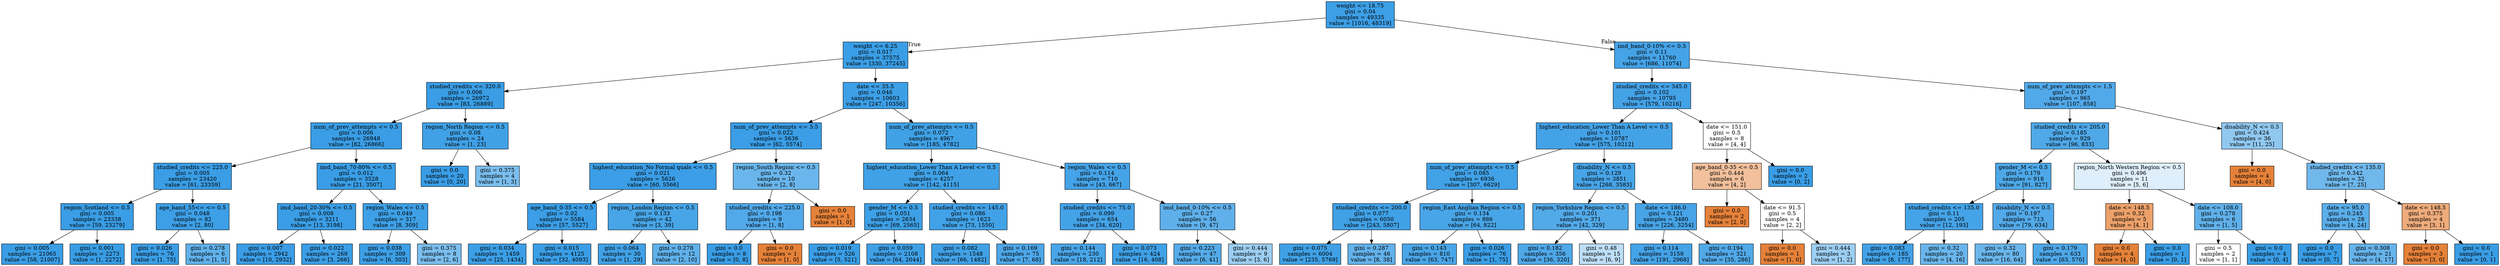digraph Tree {
node [shape=box, style="filled", color="black"] ;
0 [label="weight <= 18.75\ngini = 0.04\nsamples = 49335\nvalue = [1016, 48319]", fillcolor="#399de5fa"] ;
1 [label="weight <= 6.25\ngini = 0.017\nsamples = 37575\nvalue = [330, 37245]", fillcolor="#399de5fd"] ;
0 -> 1 [labeldistance=2.5, labelangle=45, headlabel="True"] ;
2 [label="studied_credits <= 320.0\ngini = 0.006\nsamples = 26972\nvalue = [83, 26889]", fillcolor="#399de5fe"] ;
1 -> 2 ;
3 [label="num_of_prev_attempts <= 0.5\ngini = 0.006\nsamples = 26948\nvalue = [82, 26866]", fillcolor="#399de5fe"] ;
2 -> 3 ;
4 [label="studied_credits <= 225.0\ngini = 0.005\nsamples = 23420\nvalue = [61, 23359]", fillcolor="#399de5fe"] ;
3 -> 4 ;
5 [label="region_Scotland <= 0.5\ngini = 0.005\nsamples = 23338\nvalue = [59, 23279]", fillcolor="#399de5fe"] ;
4 -> 5 ;
6 [label="gini = 0.005\nsamples = 21065\nvalue = [58, 21007]", fillcolor="#399de5fe"] ;
5 -> 6 ;
7 [label="gini = 0.001\nsamples = 2273\nvalue = [1, 2272]", fillcolor="#399de5ff"] ;
5 -> 7 ;
8 [label="age_band_55<= <= 0.5\ngini = 0.048\nsamples = 82\nvalue = [2, 80]", fillcolor="#399de5f9"] ;
4 -> 8 ;
9 [label="gini = 0.026\nsamples = 76\nvalue = [1, 75]", fillcolor="#399de5fc"] ;
8 -> 9 ;
10 [label="gini = 0.278\nsamples = 6\nvalue = [1, 5]", fillcolor="#399de5cc"] ;
8 -> 10 ;
11 [label="imd_band_70-80% <= 0.5\ngini = 0.012\nsamples = 3528\nvalue = [21, 3507]", fillcolor="#399de5fd"] ;
3 -> 11 ;
12 [label="imd_band_20-30% <= 0.5\ngini = 0.008\nsamples = 3211\nvalue = [13, 3198]", fillcolor="#399de5fe"] ;
11 -> 12 ;
13 [label="gini = 0.007\nsamples = 2942\nvalue = [10, 2932]", fillcolor="#399de5fe"] ;
12 -> 13 ;
14 [label="gini = 0.022\nsamples = 269\nvalue = [3, 266]", fillcolor="#399de5fc"] ;
12 -> 14 ;
15 [label="region_Wales <= 0.5\ngini = 0.049\nsamples = 317\nvalue = [8, 309]", fillcolor="#399de5f8"] ;
11 -> 15 ;
16 [label="gini = 0.038\nsamples = 309\nvalue = [6, 303]", fillcolor="#399de5fa"] ;
15 -> 16 ;
17 [label="gini = 0.375\nsamples = 8\nvalue = [2, 6]", fillcolor="#399de5aa"] ;
15 -> 17 ;
18 [label="region_North Region <= 0.5\ngini = 0.08\nsamples = 24\nvalue = [1, 23]", fillcolor="#399de5f4"] ;
2 -> 18 ;
19 [label="gini = 0.0\nsamples = 20\nvalue = [0, 20]", fillcolor="#399de5ff"] ;
18 -> 19 ;
20 [label="gini = 0.375\nsamples = 4\nvalue = [1, 3]", fillcolor="#399de5aa"] ;
18 -> 20 ;
21 [label="date <= 35.5\ngini = 0.046\nsamples = 10603\nvalue = [247, 10356]", fillcolor="#399de5f9"] ;
1 -> 21 ;
22 [label="num_of_prev_attempts <= 3.5\ngini = 0.022\nsamples = 5636\nvalue = [62, 5574]", fillcolor="#399de5fc"] ;
21 -> 22 ;
23 [label="highest_education_No Formal quals <= 0.5\ngini = 0.021\nsamples = 5626\nvalue = [60, 5566]", fillcolor="#399de5fc"] ;
22 -> 23 ;
24 [label="age_band_0-35 <= 0.5\ngini = 0.02\nsamples = 5584\nvalue = [57, 5527]", fillcolor="#399de5fc"] ;
23 -> 24 ;
25 [label="gini = 0.034\nsamples = 1459\nvalue = [25, 1434]", fillcolor="#399de5fb"] ;
24 -> 25 ;
26 [label="gini = 0.015\nsamples = 4125\nvalue = [32, 4093]", fillcolor="#399de5fd"] ;
24 -> 26 ;
27 [label="region_London Region <= 0.5\ngini = 0.133\nsamples = 42\nvalue = [3, 39]", fillcolor="#399de5eb"] ;
23 -> 27 ;
28 [label="gini = 0.064\nsamples = 30\nvalue = [1, 29]", fillcolor="#399de5f6"] ;
27 -> 28 ;
29 [label="gini = 0.278\nsamples = 12\nvalue = [2, 10]", fillcolor="#399de5cc"] ;
27 -> 29 ;
30 [label="region_South Region <= 0.5\ngini = 0.32\nsamples = 10\nvalue = [2, 8]", fillcolor="#399de5bf"] ;
22 -> 30 ;
31 [label="studied_credits <= 225.0\ngini = 0.198\nsamples = 9\nvalue = [1, 8]", fillcolor="#399de5df"] ;
30 -> 31 ;
32 [label="gini = 0.0\nsamples = 8\nvalue = [0, 8]", fillcolor="#399de5ff"] ;
31 -> 32 ;
33 [label="gini = 0.0\nsamples = 1\nvalue = [1, 0]", fillcolor="#e58139ff"] ;
31 -> 33 ;
34 [label="gini = 0.0\nsamples = 1\nvalue = [1, 0]", fillcolor="#e58139ff"] ;
30 -> 34 ;
35 [label="num_of_prev_attempts <= 0.5\ngini = 0.072\nsamples = 4967\nvalue = [185, 4782]", fillcolor="#399de5f5"] ;
21 -> 35 ;
36 [label="highest_education_Lower Than A Level <= 0.5\ngini = 0.064\nsamples = 4257\nvalue = [142, 4115]", fillcolor="#399de5f6"] ;
35 -> 36 ;
37 [label="gender_M <= 0.5\ngini = 0.051\nsamples = 2634\nvalue = [69, 2565]", fillcolor="#399de5f8"] ;
36 -> 37 ;
38 [label="gini = 0.019\nsamples = 526\nvalue = [5, 521]", fillcolor="#399de5fd"] ;
37 -> 38 ;
39 [label="gini = 0.059\nsamples = 2108\nvalue = [64, 2044]", fillcolor="#399de5f7"] ;
37 -> 39 ;
40 [label="studied_credits <= 145.0\ngini = 0.086\nsamples = 1623\nvalue = [73, 1550]", fillcolor="#399de5f3"] ;
36 -> 40 ;
41 [label="gini = 0.082\nsamples = 1548\nvalue = [66, 1482]", fillcolor="#399de5f4"] ;
40 -> 41 ;
42 [label="gini = 0.169\nsamples = 75\nvalue = [7, 68]", fillcolor="#399de5e5"] ;
40 -> 42 ;
43 [label="region_Wales <= 0.5\ngini = 0.114\nsamples = 710\nvalue = [43, 667]", fillcolor="#399de5ef"] ;
35 -> 43 ;
44 [label="studied_credits <= 75.0\ngini = 0.099\nsamples = 654\nvalue = [34, 620]", fillcolor="#399de5f1"] ;
43 -> 44 ;
45 [label="gini = 0.144\nsamples = 230\nvalue = [18, 212]", fillcolor="#399de5e9"] ;
44 -> 45 ;
46 [label="gini = 0.073\nsamples = 424\nvalue = [16, 408]", fillcolor="#399de5f5"] ;
44 -> 46 ;
47 [label="imd_band_0-10% <= 0.5\ngini = 0.27\nsamples = 56\nvalue = [9, 47]", fillcolor="#399de5ce"] ;
43 -> 47 ;
48 [label="gini = 0.223\nsamples = 47\nvalue = [6, 41]", fillcolor="#399de5da"] ;
47 -> 48 ;
49 [label="gini = 0.444\nsamples = 9\nvalue = [3, 6]", fillcolor="#399de57f"] ;
47 -> 49 ;
50 [label="imd_band_0-10% <= 0.5\ngini = 0.11\nsamples = 11760\nvalue = [686, 11074]", fillcolor="#399de5ef"] ;
0 -> 50 [labeldistance=2.5, labelangle=-45, headlabel="False"] ;
51 [label="studied_credits <= 345.0\ngini = 0.102\nsamples = 10795\nvalue = [579, 10216]", fillcolor="#399de5f1"] ;
50 -> 51 ;
52 [label="highest_education_Lower Than A Level <= 0.5\ngini = 0.101\nsamples = 10787\nvalue = [575, 10212]", fillcolor="#399de5f1"] ;
51 -> 52 ;
53 [label="num_of_prev_attempts <= 0.5\ngini = 0.085\nsamples = 6936\nvalue = [307, 6629]", fillcolor="#399de5f3"] ;
52 -> 53 ;
54 [label="studied_credits <= 200.0\ngini = 0.077\nsamples = 6050\nvalue = [243, 5807]", fillcolor="#399de5f4"] ;
53 -> 54 ;
55 [label="gini = 0.075\nsamples = 6004\nvalue = [235, 5769]", fillcolor="#399de5f5"] ;
54 -> 55 ;
56 [label="gini = 0.287\nsamples = 46\nvalue = [8, 38]", fillcolor="#399de5c9"] ;
54 -> 56 ;
57 [label="region_East Anglian Region <= 0.5\ngini = 0.134\nsamples = 886\nvalue = [64, 822]", fillcolor="#399de5eb"] ;
53 -> 57 ;
58 [label="gini = 0.143\nsamples = 810\nvalue = [63, 747]", fillcolor="#399de5e9"] ;
57 -> 58 ;
59 [label="gini = 0.026\nsamples = 76\nvalue = [1, 75]", fillcolor="#399de5fc"] ;
57 -> 59 ;
60 [label="disability_N <= 0.5\ngini = 0.129\nsamples = 3851\nvalue = [268, 3583]", fillcolor="#399de5ec"] ;
52 -> 60 ;
61 [label="region_Yorkshire Region <= 0.5\ngini = 0.201\nsamples = 371\nvalue = [42, 329]", fillcolor="#399de5de"] ;
60 -> 61 ;
62 [label="gini = 0.182\nsamples = 356\nvalue = [36, 320]", fillcolor="#399de5e2"] ;
61 -> 62 ;
63 [label="gini = 0.48\nsamples = 15\nvalue = [6, 9]", fillcolor="#399de555"] ;
61 -> 63 ;
64 [label="date <= 186.0\ngini = 0.121\nsamples = 3480\nvalue = [226, 3254]", fillcolor="#399de5ed"] ;
60 -> 64 ;
65 [label="gini = 0.114\nsamples = 3159\nvalue = [191, 2968]", fillcolor="#399de5ef"] ;
64 -> 65 ;
66 [label="gini = 0.194\nsamples = 321\nvalue = [35, 286]", fillcolor="#399de5e0"] ;
64 -> 66 ;
67 [label="date <= 151.0\ngini = 0.5\nsamples = 8\nvalue = [4, 4]", fillcolor="#e5813900"] ;
51 -> 67 ;
68 [label="age_band_0-35 <= 0.5\ngini = 0.444\nsamples = 6\nvalue = [4, 2]", fillcolor="#e581397f"] ;
67 -> 68 ;
69 [label="gini = 0.0\nsamples = 2\nvalue = [2, 0]", fillcolor="#e58139ff"] ;
68 -> 69 ;
70 [label="date <= 91.5\ngini = 0.5\nsamples = 4\nvalue = [2, 2]", fillcolor="#e5813900"] ;
68 -> 70 ;
71 [label="gini = 0.0\nsamples = 1\nvalue = [1, 0]", fillcolor="#e58139ff"] ;
70 -> 71 ;
72 [label="gini = 0.444\nsamples = 3\nvalue = [1, 2]", fillcolor="#399de57f"] ;
70 -> 72 ;
73 [label="gini = 0.0\nsamples = 2\nvalue = [0, 2]", fillcolor="#399de5ff"] ;
67 -> 73 ;
74 [label="num_of_prev_attempts <= 1.5\ngini = 0.197\nsamples = 965\nvalue = [107, 858]", fillcolor="#399de5df"] ;
50 -> 74 ;
75 [label="studied_credits <= 205.0\ngini = 0.185\nsamples = 929\nvalue = [96, 833]", fillcolor="#399de5e2"] ;
74 -> 75 ;
76 [label="gender_M <= 0.5\ngini = 0.179\nsamples = 918\nvalue = [91, 827]", fillcolor="#399de5e3"] ;
75 -> 76 ;
77 [label="studied_credits <= 135.0\ngini = 0.11\nsamples = 205\nvalue = [12, 193]", fillcolor="#399de5ef"] ;
76 -> 77 ;
78 [label="gini = 0.083\nsamples = 185\nvalue = [8, 177]", fillcolor="#399de5f3"] ;
77 -> 78 ;
79 [label="gini = 0.32\nsamples = 20\nvalue = [4, 16]", fillcolor="#399de5bf"] ;
77 -> 79 ;
80 [label="disability_N <= 0.5\ngini = 0.197\nsamples = 713\nvalue = [79, 634]", fillcolor="#399de5df"] ;
76 -> 80 ;
81 [label="gini = 0.32\nsamples = 80\nvalue = [16, 64]", fillcolor="#399de5bf"] ;
80 -> 81 ;
82 [label="gini = 0.179\nsamples = 633\nvalue = [63, 570]", fillcolor="#399de5e3"] ;
80 -> 82 ;
83 [label="region_North Western Region <= 0.5\ngini = 0.496\nsamples = 11\nvalue = [5, 6]", fillcolor="#399de52a"] ;
75 -> 83 ;
84 [label="date <= 148.5\ngini = 0.32\nsamples = 5\nvalue = [4, 1]", fillcolor="#e58139bf"] ;
83 -> 84 ;
85 [label="gini = 0.0\nsamples = 4\nvalue = [4, 0]", fillcolor="#e58139ff"] ;
84 -> 85 ;
86 [label="gini = 0.0\nsamples = 1\nvalue = [0, 1]", fillcolor="#399de5ff"] ;
84 -> 86 ;
87 [label="date <= 108.0\ngini = 0.278\nsamples = 6\nvalue = [1, 5]", fillcolor="#399de5cc"] ;
83 -> 87 ;
88 [label="gini = 0.5\nsamples = 2\nvalue = [1, 1]", fillcolor="#e5813900"] ;
87 -> 88 ;
89 [label="gini = 0.0\nsamples = 4\nvalue = [0, 4]", fillcolor="#399de5ff"] ;
87 -> 89 ;
90 [label="disability_N <= 0.5\ngini = 0.424\nsamples = 36\nvalue = [11, 25]", fillcolor="#399de58f"] ;
74 -> 90 ;
91 [label="gini = 0.0\nsamples = 4\nvalue = [4, 0]", fillcolor="#e58139ff"] ;
90 -> 91 ;
92 [label="studied_credits <= 135.0\ngini = 0.342\nsamples = 32\nvalue = [7, 25]", fillcolor="#399de5b8"] ;
90 -> 92 ;
93 [label="date <= 95.0\ngini = 0.245\nsamples = 28\nvalue = [4, 24]", fillcolor="#399de5d4"] ;
92 -> 93 ;
94 [label="gini = 0.0\nsamples = 7\nvalue = [0, 7]", fillcolor="#399de5ff"] ;
93 -> 94 ;
95 [label="gini = 0.308\nsamples = 21\nvalue = [4, 17]", fillcolor="#399de5c3"] ;
93 -> 95 ;
96 [label="date <= 148.5\ngini = 0.375\nsamples = 4\nvalue = [3, 1]", fillcolor="#e58139aa"] ;
92 -> 96 ;
97 [label="gini = 0.0\nsamples = 3\nvalue = [3, 0]", fillcolor="#e58139ff"] ;
96 -> 97 ;
98 [label="gini = 0.0\nsamples = 1\nvalue = [0, 1]", fillcolor="#399de5ff"] ;
96 -> 98 ;
}